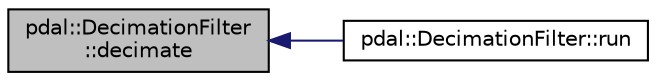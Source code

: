 digraph "pdal::DecimationFilter::decimate"
{
  edge [fontname="Helvetica",fontsize="10",labelfontname="Helvetica",labelfontsize="10"];
  node [fontname="Helvetica",fontsize="10",shape=record];
  rankdir="LR";
  Node1 [label="pdal::DecimationFilter\l::decimate",height=0.2,width=0.4,color="black", fillcolor="grey75", style="filled", fontcolor="black"];
  Node1 -> Node2 [dir="back",color="midnightblue",fontsize="10",style="solid",fontname="Helvetica"];
  Node2 [label="pdal::DecimationFilter::run",height=0.2,width=0.4,color="black", fillcolor="white", style="filled",URL="$classpdal_1_1DecimationFilter.html#a1bc66242e3146f6d924f4573b1e78967"];
}

